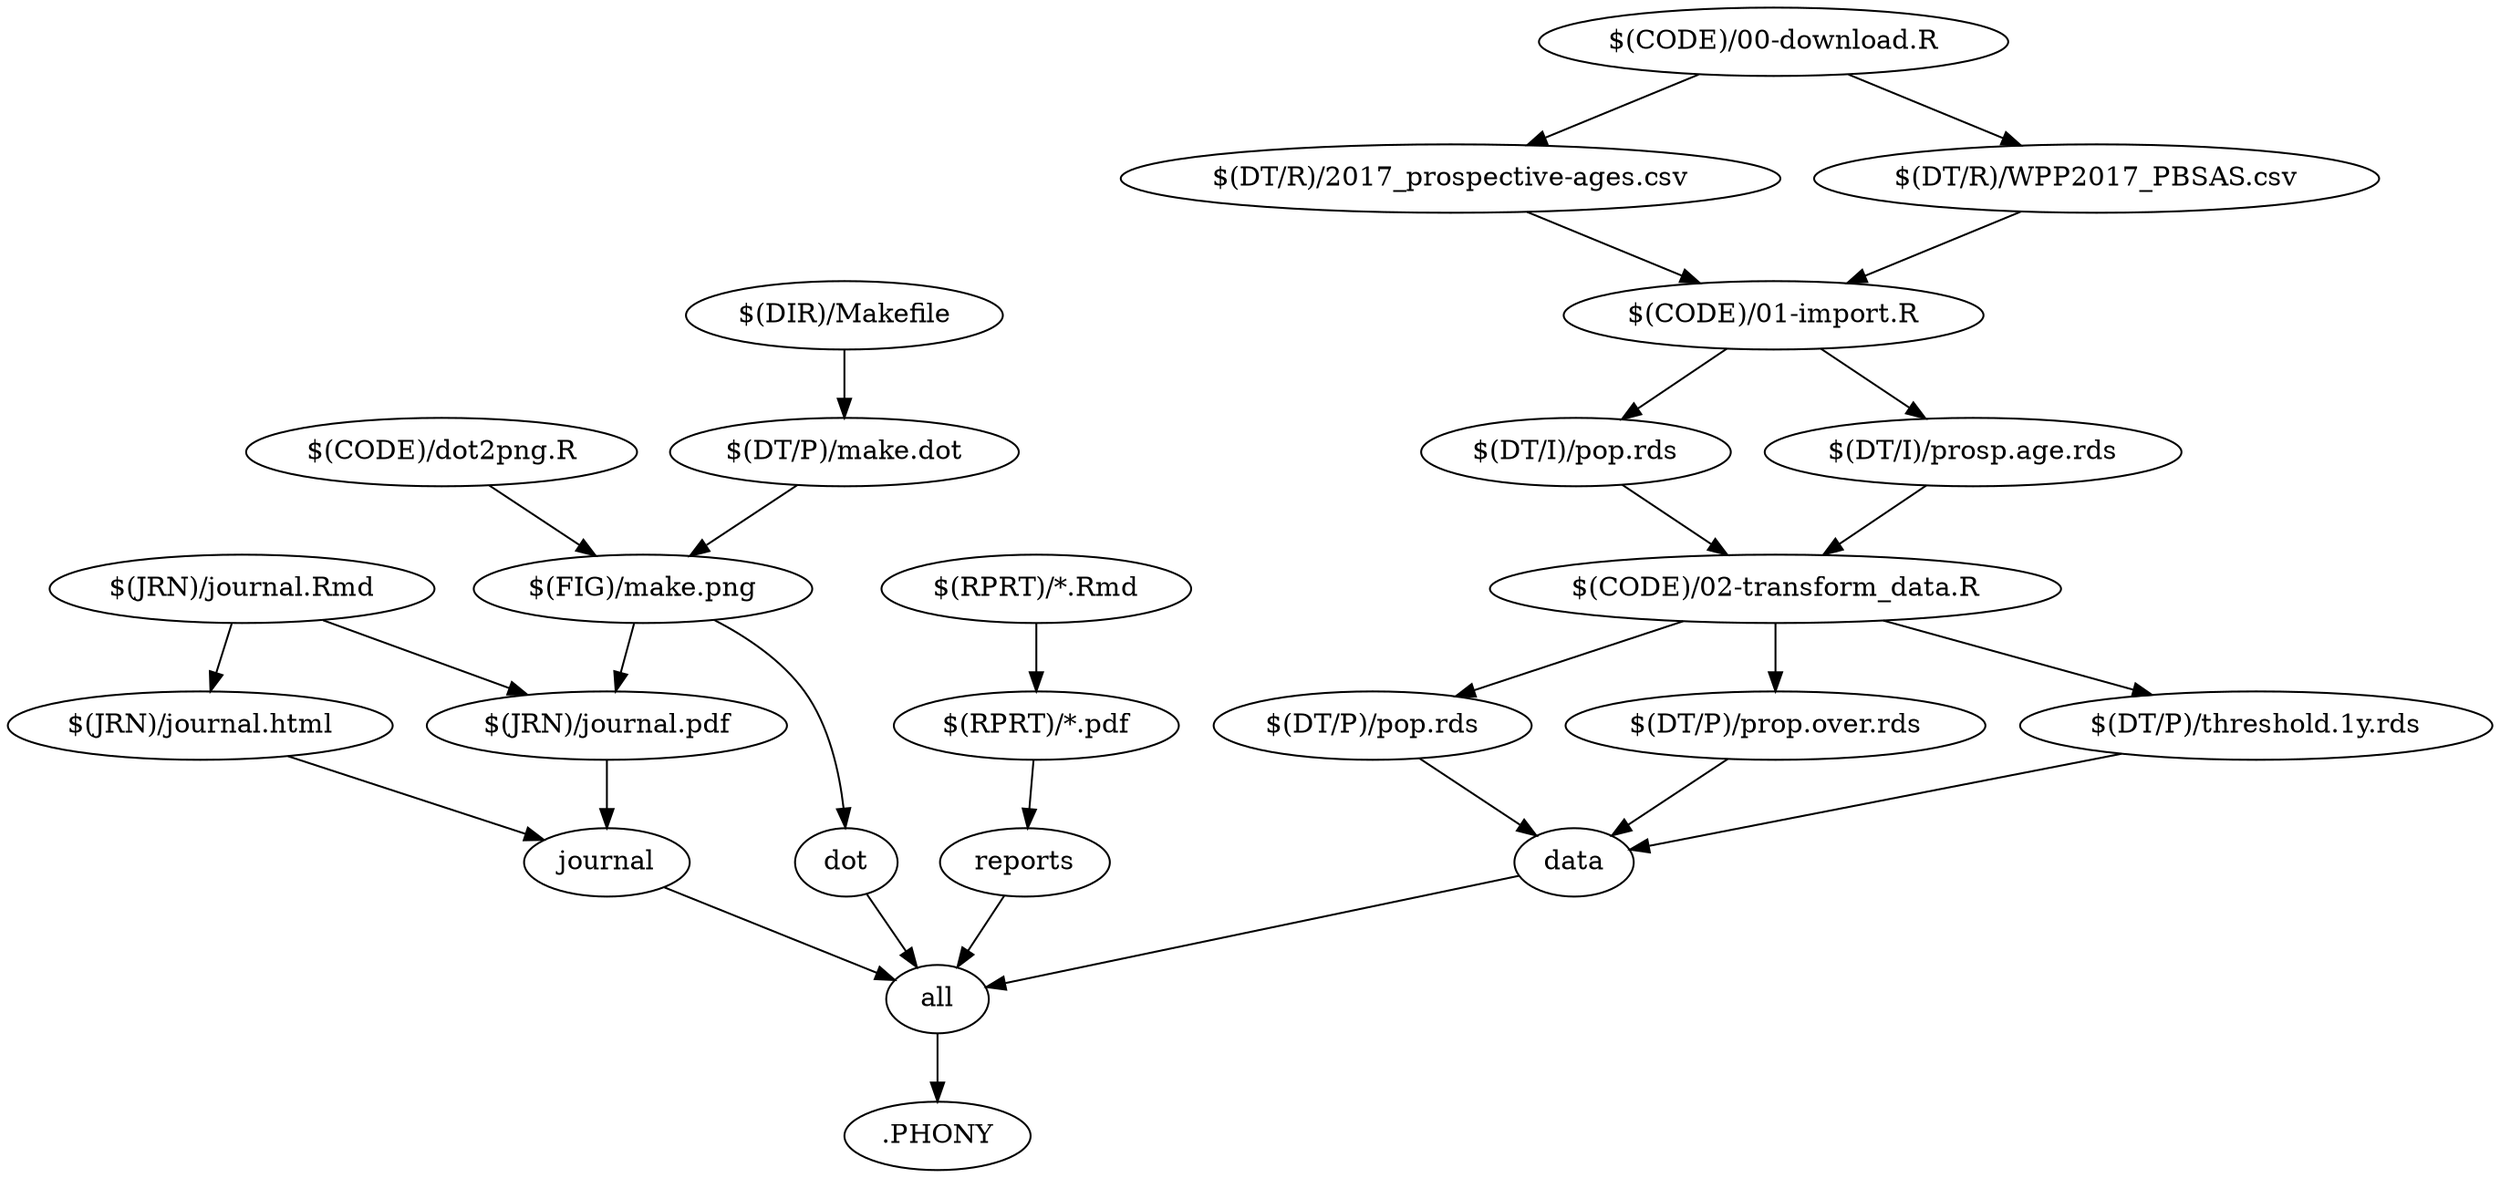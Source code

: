 digraph G {
	rankdir="TB"
	"all"
	"journal" -> "all"
	"dot" -> "all"
	"reports" -> "all"
	"data" -> "all"
	".PHONY"
	"all" -> ".PHONY"
	"dot"
	"$(FIG)/make.png" -> "dot"
	"$(FIG)/make.png"
	"$(CODE)/dot2png.R" -> "$(FIG)/make.png"
	"$(DT/P)/make.dot" -> "$(FIG)/make.png"
	"$(DT/P)/make.dot"
	"$(DIR)/Makefile" -> "$(DT/P)/make.dot"
	"reports"
	"$(RPRT)/*.pdf" -> "reports"
	"$(RPRT)/*.pdf"
	"$(RPRT)/*.Rmd" -> "$(RPRT)/*.pdf"
	"journal"
	"$(JRN)/journal.html" -> "journal"
	"$(JRN)/journal.pdf" -> "journal"
	"$(JRN)/journal.pdf"
	"$(JRN)/journal.Rmd" -> "$(JRN)/journal.pdf"
	"$(FIG)/make.png" -> "$(JRN)/journal.pdf"
	"$(JRN)/journal.html"
	"$(JRN)/journal.Rmd" -> "$(JRN)/journal.html"
	"data"
	"$(DT/P)/pop.rds" -> "data"
	"$(DT/P)/prop.over.rds" -> "data"
	"$(DT/P)/threshold.1y.rds" -> "data"
	"$(DT/P)/pop.rds"
	"$(CODE)/02-transform_data.R" -> "$(DT/P)/pop.rds"
	"$(DT/P)/prop.over.rds"
	"$(CODE)/02-transform_data.R" -> "$(DT/P)/prop.over.rds"
	"$(DT/P)/threshold.1y.rds"
	"$(CODE)/02-transform_data.R" -> "$(DT/P)/threshold.1y.rds"
	"$(CODE)/02-transform_data.R"
	"$(DT/I)/pop.rds" -> "$(CODE)/02-transform_data.R"
	"$(DT/I)/prosp.age.rds" -> "$(CODE)/02-transform_data.R"
	"$(DT/I)/pop.rds"
	"$(CODE)/01-import.R" -> "$(DT/I)/pop.rds"
	"$(DT/I)/prosp.age.rds"
	"$(CODE)/01-import.R" -> "$(DT/I)/prosp.age.rds"
	"$(CODE)/01-import.R"
	"$(DT/R)/2017_prospective-ages.csv" -> "$(CODE)/01-import.R"
	"$(DT/R)/WPP2017_PBSAS.csv" -> "$(CODE)/01-import.R"
	"$(DT/R)/2017_prospective-ages.csv"
	"$(CODE)/00-download.R" -> "$(DT/R)/2017_prospective-ages.csv"
	"$(DT/R)/WPP2017_PBSAS.csv"
	"$(CODE)/00-download.R" -> "$(DT/R)/WPP2017_PBSAS.csv"
}
